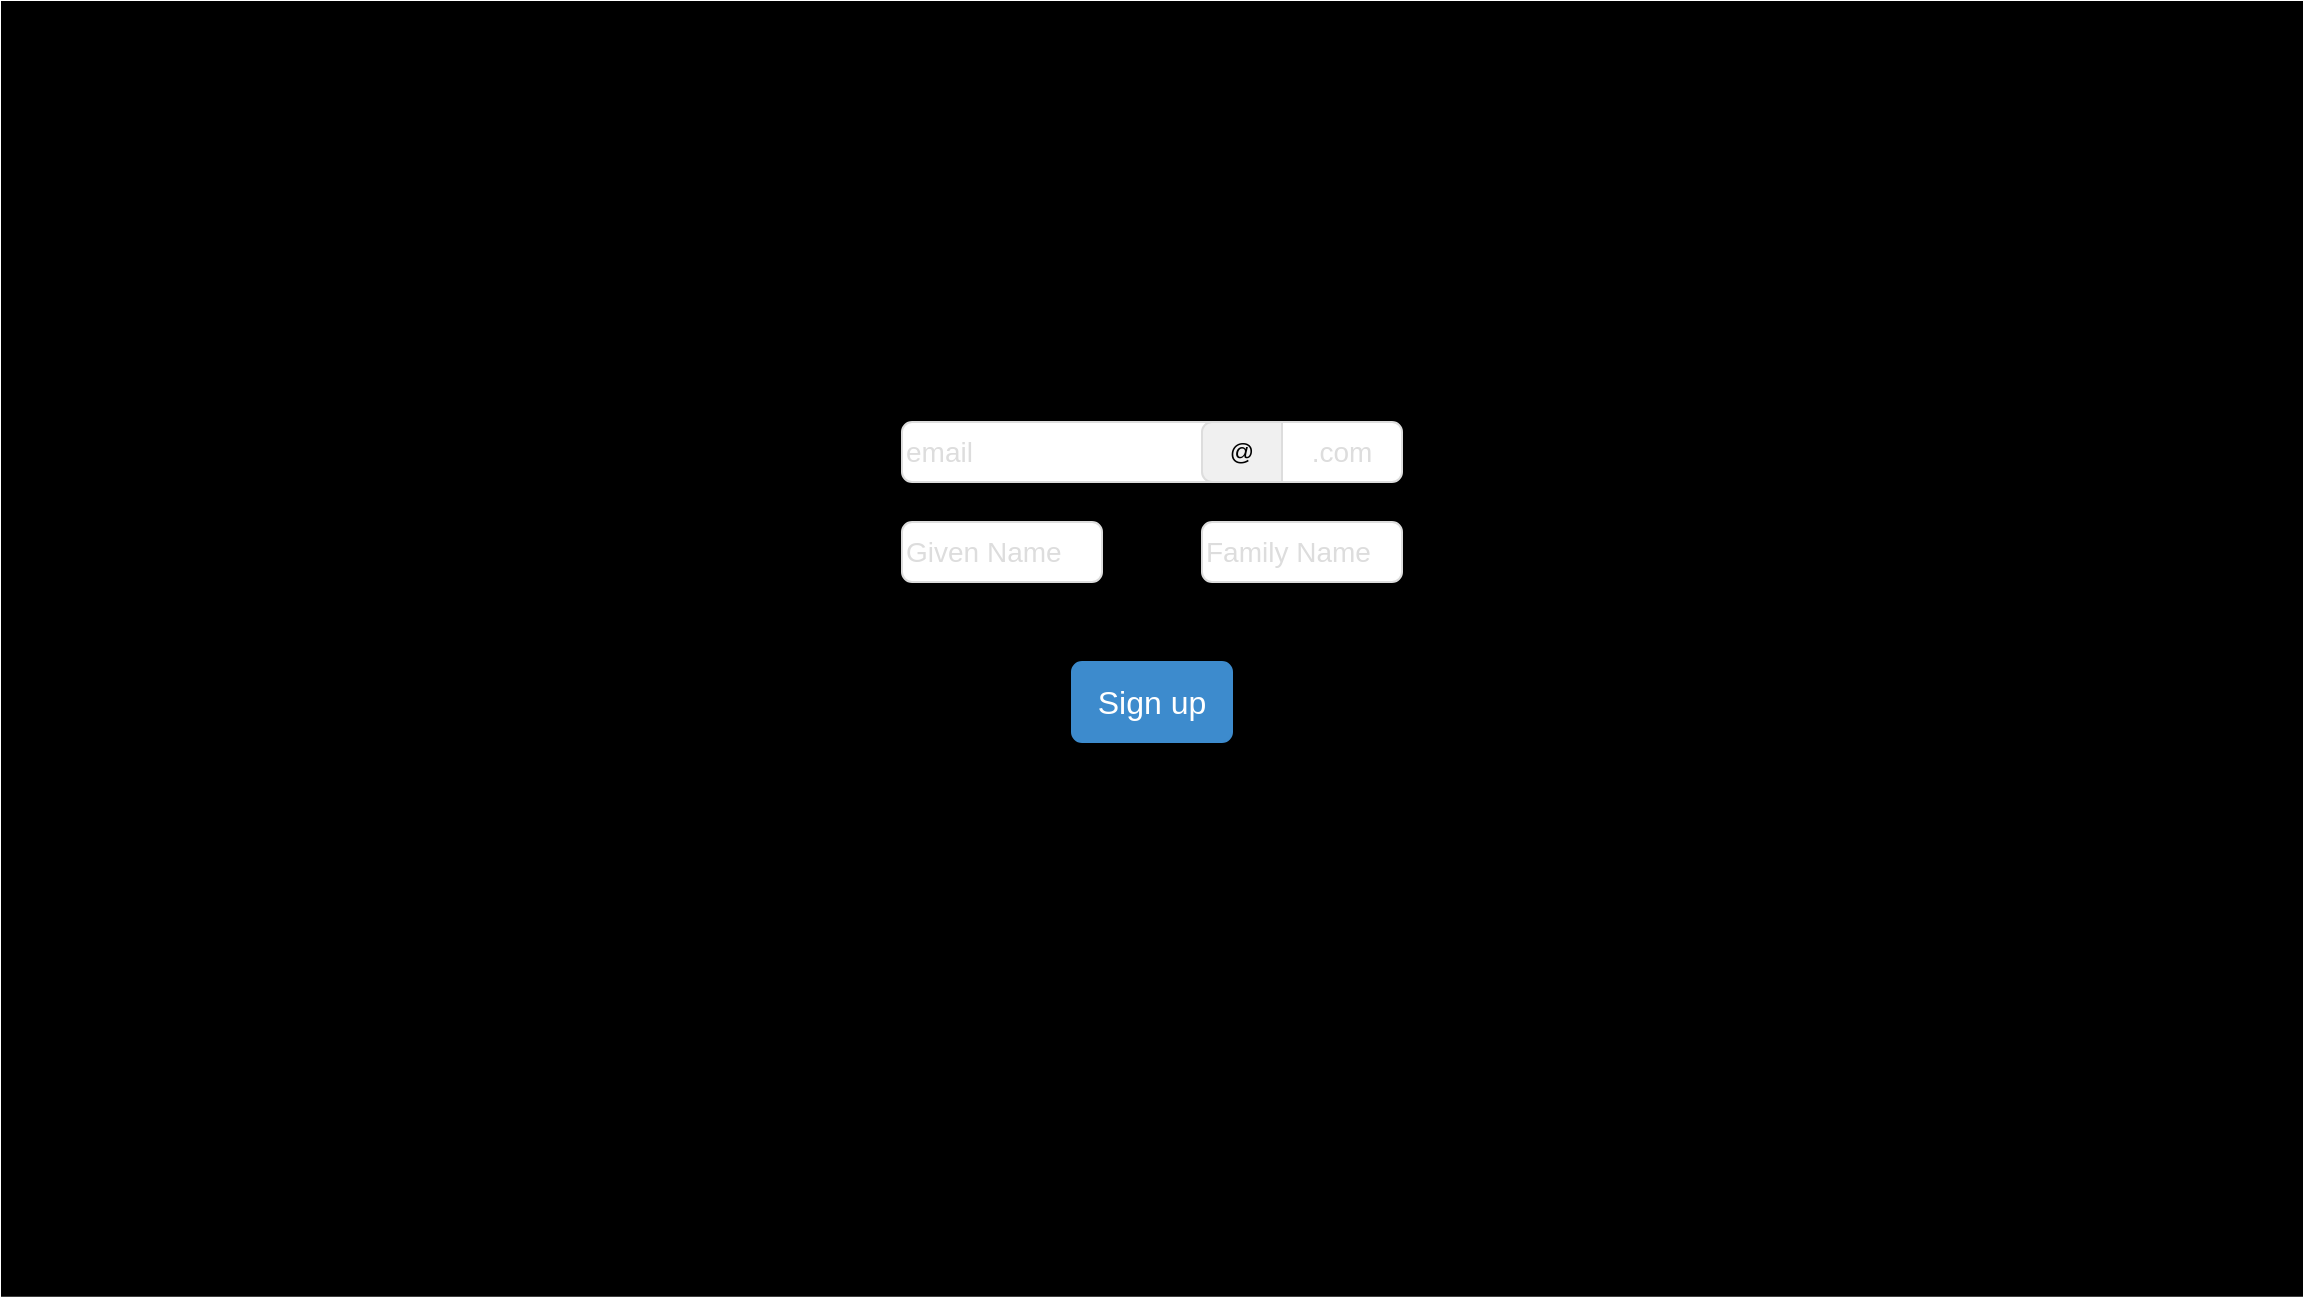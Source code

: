 <mxfile pages="1" version="11.2.5" type="device"><diagram name="Page-1" id="c9db0220-8083-56f3-ca83-edcdcd058819"><mxGraphModel dx="1422" dy="764" grid="1" gridSize="10" guides="1" tooltips="1" connect="1" arrows="1" fold="1" page="1" pageScale="1.5" pageWidth="826" pageHeight="1169" background="#ffffff" math="0" shadow="0"><root><mxCell id="0" style=";html=1;"/><mxCell id="1" style=";html=1;" parent="0"/><mxCell id="wnzABlHWpBjRqbGVxJQV-11" value="" style="rounded=0;whiteSpace=wrap;html=1;fillColor=#000000;" parent="1" vertex="1"><mxGeometry x="40" y="110" width="1150" height="646.875" as="geometry"/></mxCell><mxCell id="cqiLmR-D32DIdCD4-fCR-1" value="email" style="html=1;shadow=0;dashed=0;shape=mxgraph.bootstrap.rrect;rSize=5;strokeColor=#dddddd;fillColor=#ffffff;spacingLeft=0;fontSize=14;align=left;fontColor=#dddddd;whiteSpace=wrap;" vertex="1" parent="1"><mxGeometry x="490" y="320" width="250" height="30" as="geometry"/></mxCell><mxCell id="cqiLmR-D32DIdCD4-fCR-2" value="@" style="html=1;shadow=0;dashed=0;shape=mxgraph.bootstrap.leftButton;rSize=5;strokeColor=#dddddd;fillColor=#f0f0f0;whiteSpace=wrap;resizeHeight=1;" vertex="1" parent="cqiLmR-D32DIdCD4-fCR-1"><mxGeometry width="40" height="30" relative="1" as="geometry"><mxPoint x="150" as="offset"/></mxGeometry></mxCell><mxCell id="cqiLmR-D32DIdCD4-fCR-4" value=".com" style="text;html=1;strokeColor=none;fillColor=none;align=center;verticalAlign=middle;whiteSpace=wrap;rounded=0;fontSize=14;fontColor=#DDDDDD;" vertex="1" parent="cqiLmR-D32DIdCD4-fCR-1"><mxGeometry x="200" y="5" width="40" height="20" as="geometry"/></mxCell><mxCell id="cqiLmR-D32DIdCD4-fCR-5" value="Given Name" style="html=1;shadow=0;dashed=0;shape=mxgraph.bootstrap.rrect;rSize=5;strokeColor=#dddddd;fillColor=#ffffff;spacingLeft=0;fontSize=14;align=left;fontColor=#dddddd;whiteSpace=wrap;" vertex="1" parent="1"><mxGeometry x="490" y="370" width="100" height="30" as="geometry"/></mxCell><mxCell id="cqiLmR-D32DIdCD4-fCR-8" value="" style="shape=image;html=1;verticalAlign=top;verticalLabelPosition=bottom;labelBackgroundColor=#ffffff;imageAspect=0;aspect=fixed;image=https://cdn3.iconfinder.com/data/icons/faticons/32/sync-01-128.png;fontSize=14;fontColor=#DDDDDD;" vertex="1" parent="1"><mxGeometry x="595" y="365" width="40" height="40" as="geometry"/></mxCell><mxCell id="cqiLmR-D32DIdCD4-fCR-9" value="Family Name" style="html=1;shadow=0;dashed=0;shape=mxgraph.bootstrap.rrect;rSize=5;strokeColor=#dddddd;fillColor=#ffffff;spacingLeft=0;fontSize=14;align=left;fontColor=#dddddd;whiteSpace=wrap;" vertex="1" parent="1"><mxGeometry x="640" y="370" width="100" height="30" as="geometry"/></mxCell><mxCell id="cqiLmR-D32DIdCD4-fCR-10" value="Sign up" style="html=1;shadow=0;dashed=0;shape=mxgraph.bootstrap.rrect;rSize=5;fillColor=#3D8BCD;align=center;strokeColor=#3D8BCD;fontColor=#ffffff;fontSize=16;whiteSpace=wrap;" vertex="1" parent="1"><mxGeometry x="575" y="440" width="80" height="40" as="geometry"/></mxCell></root></mxGraphModel></diagram></mxfile>